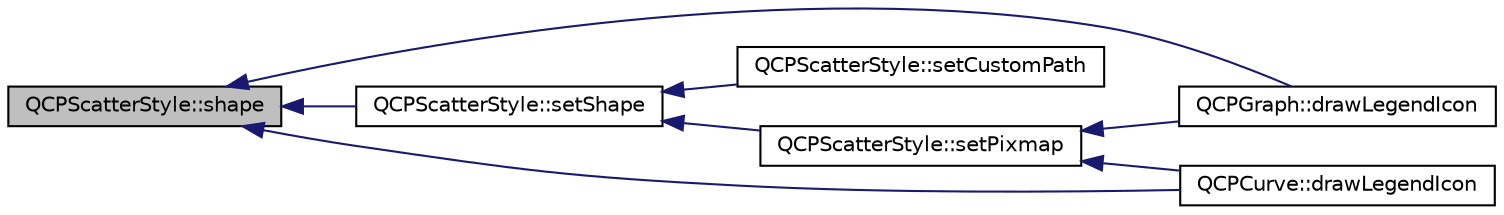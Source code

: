 digraph "QCPScatterStyle::shape"
{
  edge [fontname="Helvetica",fontsize="10",labelfontname="Helvetica",labelfontsize="10"];
  node [fontname="Helvetica",fontsize="10",shape=record];
  rankdir="LR";
  Node95 [label="QCPScatterStyle::shape",height=0.2,width=0.4,color="black", fillcolor="grey75", style="filled", fontcolor="black"];
  Node95 -> Node96 [dir="back",color="midnightblue",fontsize="10",style="solid",fontname="Helvetica"];
  Node96 [label="QCPScatterStyle::setShape",height=0.2,width=0.4,color="black", fillcolor="white", style="filled",URL="$d4/d51/class_q_c_p_scatter_style.html#a7c641c4d4c6d29cb705d3887cfce91c1"];
  Node96 -> Node97 [dir="back",color="midnightblue",fontsize="10",style="solid",fontname="Helvetica"];
  Node97 [label="QCPScatterStyle::setPixmap",height=0.2,width=0.4,color="black", fillcolor="white", style="filled",URL="$d4/d51/class_q_c_p_scatter_style.html#a5fb611d46acfac520d7b89a1c71d9246"];
  Node97 -> Node98 [dir="back",color="midnightblue",fontsize="10",style="solid",fontname="Helvetica"];
  Node98 [label="QCPGraph::drawLegendIcon",height=0.2,width=0.4,color="black", fillcolor="white", style="filled",URL="$d2/d4c/class_q_c_p_graph.html#ae962caca309faae29ce0988d0d0eff4b"];
  Node97 -> Node99 [dir="back",color="midnightblue",fontsize="10",style="solid",fontname="Helvetica"];
  Node99 [label="QCPCurve::drawLegendIcon",height=0.2,width=0.4,color="black", fillcolor="white", style="filled",URL="$d6/d30/class_q_c_p_curve.html#acccc86e9f496bb0392529f59f3a69dbc"];
  Node96 -> Node100 [dir="back",color="midnightblue",fontsize="10",style="solid",fontname="Helvetica"];
  Node100 [label="QCPScatterStyle::setCustomPath",height=0.2,width=0.4,color="black", fillcolor="white", style="filled",URL="$d4/d51/class_q_c_p_scatter_style.html#a96a3e949f90b2afe5677ca9412a12a1e"];
  Node95 -> Node98 [dir="back",color="midnightblue",fontsize="10",style="solid",fontname="Helvetica"];
  Node95 -> Node99 [dir="back",color="midnightblue",fontsize="10",style="solid",fontname="Helvetica"];
}
